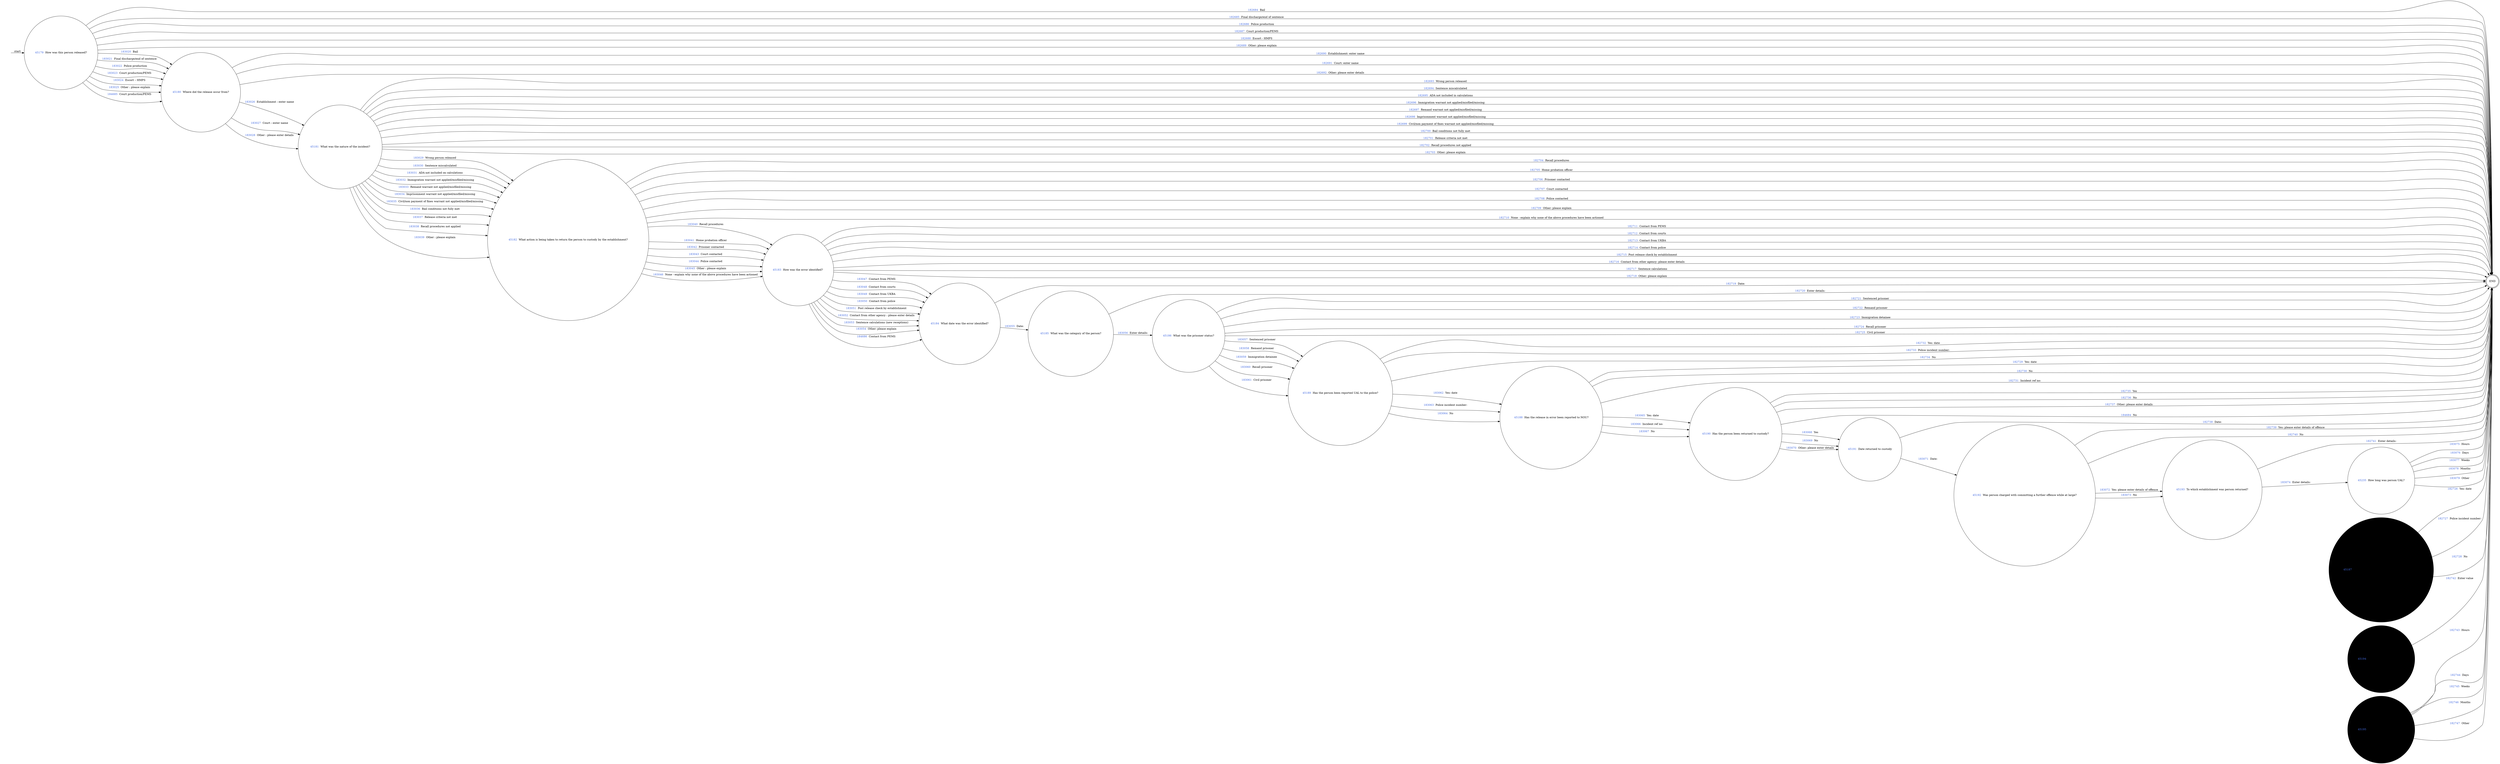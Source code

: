 digraph RELEASED_IN_ERROR {
  rankdir=LR;
  node [shape = circle];
  START_NODE [label="", shape=none];
  START_NODE -> 45179 [label = "start"];
  END_NODE [label="END", shape="doublecircle"];
  45179 [label = < <FONT COLOR="royalblue">45179 </FONT> How was this person released? >];
  45179 -> END_NODE [label = < <FONT COLOR="royalblue">182684 </FONT> Bail >, style="filled", color="#DDD"];
  45179 -> END_NODE [label = < <FONT COLOR="royalblue">182685 </FONT> Final discharge/end of sentence >, style="filled", color="#DDD"];
  45179 -> END_NODE [label = < <FONT COLOR="royalblue">182686 </FONT> Police production >, style="filled", color="#DDD"];
  45179 -> END_NODE [label = < <FONT COLOR="royalblue">182687 </FONT> Court production/PEMS >, style="filled", color="#DDD"];
  45179 -> END_NODE [label = < <FONT COLOR="royalblue">182688 </FONT> Escort - HMPS >, style="filled", color="#DDD"];
  45179 -> END_NODE [label = < <FONT COLOR="royalblue">182689 </FONT> Other: please explain >, style="filled", color="#DDD"];
  45179 -> 45180 [label = < <FONT COLOR="royalblue">183020 </FONT> Bail >];
  45179 -> 45180 [label = < <FONT COLOR="royalblue">183021 </FONT> Final discharge/end of sentence >];
  45179 -> 45180 [label = < <FONT COLOR="royalblue">183022 </FONT> Police production >];
  45179 -> 45180 [label = < <FONT COLOR="royalblue">183023 </FONT> Court production/PEMS >, style="filled", color="#DDD"];
  45179 -> 45180 [label = < <FONT COLOR="royalblue">183024 </FONT> Escort – HMPS >];
  45179 -> 45180 [label = < <FONT COLOR="royalblue">183025 </FONT> Other : please explain >];
  45179 -> 45180 [label = < <FONT COLOR="royalblue">184685 </FONT> Court production/PEMS >];
  45180 [label = < <FONT COLOR="royalblue">45180 </FONT> Where did the release occur from? >];
  45180 -> END_NODE [label = < <FONT COLOR="royalblue">182690 </FONT> Establishment: enter name >, style="filled", color="#DDD"];
  45180 -> END_NODE [label = < <FONT COLOR="royalblue">182691 </FONT> Court: enter name >, style="filled", color="#DDD"];
  45180 -> END_NODE [label = < <FONT COLOR="royalblue">182692 </FONT> Other: please enter details >, style="filled", color="#DDD"];
  45180 -> 45181 [label = < <FONT COLOR="royalblue">183026 </FONT> Establishment : enter name >];
  45180 -> 45181 [label = < <FONT COLOR="royalblue">183027 </FONT> Court : enter name >];
  45180 -> 45181 [label = < <FONT COLOR="royalblue">183028 </FONT> Other : please enter details >];
  45181 [label = < <FONT COLOR="royalblue">45181 </FONT> What was the nature of the incident? >];
  45181 -> END_NODE [label = < <FONT COLOR="royalblue">182693 </FONT> Wrong person released >, style="filled", color="#DDD"];
  45181 -> END_NODE [label = < <FONT COLOR="royalblue">182694 </FONT> Sentence miscalculated >, style="filled", color="#DDD"];
  45181 -> END_NODE [label = < <FONT COLOR="royalblue">182695 </FONT> ADA not included in calculations >, style="filled", color="#DDD"];
  45181 -> END_NODE [label = < <FONT COLOR="royalblue">182696 </FONT> Immigration warrant not applied/misfiled/missing >, style="filled", color="#DDD"];
  45181 -> END_NODE [label = < <FONT COLOR="royalblue">182697 </FONT> Remand warrant not applied/misfiled/missing >, style="filled", color="#DDD"];
  45181 -> END_NODE [label = < <FONT COLOR="royalblue">182698 </FONT> Imprisonment warrant not applied/misfiled/missing >, style="filled", color="#DDD"];
  45181 -> END_NODE [label = < <FONT COLOR="royalblue">182699 </FONT> Civil/non payment of fines warrant not applied/misfiled/missing >, style="filled", color="#DDD"];
  45181 -> END_NODE [label = < <FONT COLOR="royalblue">182700 </FONT> Bail conditions not fully met >, style="filled", color="#DDD"];
  45181 -> END_NODE [label = < <FONT COLOR="royalblue">182701 </FONT> Release criteria not met >, style="filled", color="#DDD"];
  45181 -> END_NODE [label = < <FONT COLOR="royalblue">182702 </FONT> Recall procedures not applied >, style="filled", color="#DDD"];
  45181 -> END_NODE [label = < <FONT COLOR="royalblue">182703 </FONT> Other: please explain >, style="filled", color="#DDD"];
  45181 -> 45182 [label = < <FONT COLOR="royalblue">183029 </FONT> Wrong person released >];
  45181 -> 45182 [label = < <FONT COLOR="royalblue">183030 </FONT> Sentence miscalculated >];
  45181 -> 45182 [label = < <FONT COLOR="royalblue">183031 </FONT> ADA not included on calculations >];
  45181 -> 45182 [label = < <FONT COLOR="royalblue">183032 </FONT> Immigration warrant not applied/misfiled/missing >];
  45181 -> 45182 [label = < <FONT COLOR="royalblue">183033 </FONT> Remand warrant not applied/misfiled/missing >];
  45181 -> 45182 [label = < <FONT COLOR="royalblue">183034 </FONT> Imprisonment warrant not applied/misfiled/missing >];
  45181 -> 45182 [label = < <FONT COLOR="royalblue">183035 </FONT> Civil/non payment of fines warrant not applied/misfiled/missing >];
  45181 -> 45182 [label = < <FONT COLOR="royalblue">183036 </FONT> Bail conditions not fully met >];
  45181 -> 45182 [label = < <FONT COLOR="royalblue">183037 </FONT> Release criteria not met >];
  45181 -> 45182 [label = < <FONT COLOR="royalblue">183038 </FONT> Recall procedures not applied >];
  45181 -> 45182 [label = < <FONT COLOR="royalblue">183039 </FONT> Other : please explain >];
  45182 [label = < <FONT COLOR="royalblue">45182 </FONT> What action is being taken to return the person to custody by the establishment? >];
  45182 -> END_NODE [label = < <FONT COLOR="royalblue">182704 </FONT> Recall procedures >, style="filled", color="#DDD"];
  45182 -> END_NODE [label = < <FONT COLOR="royalblue">182705 </FONT> Home probation officer >, style="filled", color="#DDD"];
  45182 -> END_NODE [label = < <FONT COLOR="royalblue">182706 </FONT> Prisoner contacted >, style="filled", color="#DDD"];
  45182 -> END_NODE [label = < <FONT COLOR="royalblue">182707 </FONT> Court contacted >, style="filled", color="#DDD"];
  45182 -> END_NODE [label = < <FONT COLOR="royalblue">182708 </FONT> Police contacted >, style="filled", color="#DDD"];
  45182 -> END_NODE [label = < <FONT COLOR="royalblue">182709 </FONT> Other: please explain >, style="filled", color="#DDD"];
  45182 -> END_NODE [label = < <FONT COLOR="royalblue">182710 </FONT> None - explain why none of the above procedures have been actioned >, style="filled", color="#DDD"];
  45182 -> 45183 [label = < <FONT COLOR="royalblue">183040 </FONT> Recall procedures >];
  45182 -> 45183 [label = < <FONT COLOR="royalblue">183041 </FONT> Home probation officer >];
  45182 -> 45183 [label = < <FONT COLOR="royalblue">183042 </FONT> Prisoner contacted >];
  45182 -> 45183 [label = < <FONT COLOR="royalblue">183043 </FONT> Court contacted >];
  45182 -> 45183 [label = < <FONT COLOR="royalblue">183044 </FONT> Police contacted >];
  45182 -> 45183 [label = < <FONT COLOR="royalblue">183045 </FONT> Other : please explain >];
  45182 -> 45183 [label = < <FONT COLOR="royalblue">183046 </FONT> None - explain why none of the above procedures have been actioned >];
  45183 [label = < <FONT COLOR="royalblue">45183 </FONT> How was the error identified? >];
  45183 -> END_NODE [label = < <FONT COLOR="royalblue">182711 </FONT> Contact from PEMS >, style="filled", color="#DDD"];
  45183 -> END_NODE [label = < <FONT COLOR="royalblue">182712 </FONT> Contact from courts >, style="filled", color="#DDD"];
  45183 -> END_NODE [label = < <FONT COLOR="royalblue">182713 </FONT> Contact from UKBA >, style="filled", color="#DDD"];
  45183 -> END_NODE [label = < <FONT COLOR="royalblue">182714 </FONT> Contact from police >, style="filled", color="#DDD"];
  45183 -> END_NODE [label = < <FONT COLOR="royalblue">182715 </FONT> Post release check by establishment >, style="filled", color="#DDD"];
  45183 -> END_NODE [label = < <FONT COLOR="royalblue">182716 </FONT> Contact from other agency: please enter details >, style="filled", color="#DDD"];
  45183 -> END_NODE [label = < <FONT COLOR="royalblue">182717 </FONT> Sentence calculations >, style="filled", color="#DDD"];
  45183 -> END_NODE [label = < <FONT COLOR="royalblue">182718 </FONT> Other: please explain >, style="filled", color="#DDD"];
  45183 -> 45184 [label = < <FONT COLOR="royalblue">183047 </FONT> Contact from PEMS >, style="filled", color="#DDD"];
  45183 -> 45184 [label = < <FONT COLOR="royalblue">183048 </FONT> Contact from courts >];
  45183 -> 45184 [label = < <FONT COLOR="royalblue">183049 </FONT> Contact from UKBA >];
  45183 -> 45184 [label = < <FONT COLOR="royalblue">183050 </FONT> Contact from police >];
  45183 -> 45184 [label = < <FONT COLOR="royalblue">183051 </FONT> Post release check by establishment >];
  45183 -> 45184 [label = < <FONT COLOR="royalblue">183052 </FONT> Contact from other agency : please enter details >];
  45183 -> 45184 [label = < <FONT COLOR="royalblue">183053 </FONT> Sentence calculations (new receptions) >];
  45183 -> 45184 [label = < <FONT COLOR="royalblue">183054 </FONT> Other: please explain >];
  45183 -> 45184 [label = < <FONT COLOR="royalblue">184686 </FONT> Contact from PEMS >];
  45184 [label = < <FONT COLOR="royalblue">45184 </FONT> What date was the error identified? >];
  45184 -> END_NODE [label = < <FONT COLOR="royalblue">182719 </FONT> Date: >, style="filled", color="#DDD"];
  45184 -> 45185 [label = < <FONT COLOR="royalblue">183055 </FONT> Date: >];
  45185 [label = < <FONT COLOR="royalblue">45185 </FONT> What was the category of the person? >];
  45185 -> END_NODE [label = < <FONT COLOR="royalblue">182720 </FONT> Enter details: >, style="filled", color="#DDD"];
  45185 -> 45186 [label = < <FONT COLOR="royalblue">183056 </FONT> Enter details: >];
  45186 [label = < <FONT COLOR="royalblue">45186 </FONT> What was the prisoner status? >];
  45186 -> END_NODE [label = < <FONT COLOR="royalblue">182721 </FONT> Sentenced prisoner >, style="filled", color="#DDD"];
  45186 -> END_NODE [label = < <FONT COLOR="royalblue">182722 </FONT> Remand prisoner >, style="filled", color="#DDD"];
  45186 -> END_NODE [label = < <FONT COLOR="royalblue">182723 </FONT> Immigration detainee >, style="filled", color="#DDD"];
  45186 -> END_NODE [label = < <FONT COLOR="royalblue">182724 </FONT> Recall prisoner >, style="filled", color="#DDD"];
  45186 -> END_NODE [label = < <FONT COLOR="royalblue">182725 </FONT> Civil prisoner >, style="filled", color="#DDD"];
  45186 -> 45189 [label = < <FONT COLOR="royalblue">183057 </FONT> Sentenced prisoner >];
  45186 -> 45189 [label = < <FONT COLOR="royalblue">183058 </FONT> Remand prisoner >];
  45186 -> 45189 [label = < <FONT COLOR="royalblue">183059 </FONT> Immigration detainee >];
  45186 -> 45189 [label = < <FONT COLOR="royalblue">183060 </FONT> Recall prisoner >];
  45186 -> 45189 [label = < <FONT COLOR="royalblue">183061 </FONT> Civil prisoner >];
  45187 [label = < <FONT COLOR="royalblue">45187 </FONT> Has the person been reported UAL to the police? >, style="filled", color="#DDD"];
  45187 -> END_NODE [label = < <FONT COLOR="royalblue">182726 </FONT> Yes: date >, style="filled", color="#DDD"];
  45187 -> END_NODE [label = < <FONT COLOR="royalblue">182727 </FONT> Police incident number: >, style="filled", color="#DDD"];
  45187 -> END_NODE [label = < <FONT COLOR="royalblue">182728 </FONT> No >, style="filled", color="#DDD"];
  45188 [label = < <FONT COLOR="royalblue">45188 </FONT> Has the release in error been reported to NOU? >];
  45188 -> END_NODE [label = < <FONT COLOR="royalblue">182729 </FONT> Yes: date >, style="filled", color="#DDD"];
  45188 -> END_NODE [label = < <FONT COLOR="royalblue">182730 </FONT> No >, style="filled", color="#DDD"];
  45188 -> END_NODE [label = < <FONT COLOR="royalblue">182731 </FONT> Incident ref no: >, style="filled", color="#DDD"];
  45188 -> 45190 [label = < <FONT COLOR="royalblue">183065 </FONT> Yes: date >];
  45188 -> 45190 [label = < <FONT COLOR="royalblue">183066 </FONT> Incident ref no: >];
  45188 -> 45190 [label = < <FONT COLOR="royalblue">183067 </FONT> No >];
  45189 [label = < <FONT COLOR="royalblue">45189 </FONT> Has the person been reported UAL to the police? >];
  45189 -> END_NODE [label = < <FONT COLOR="royalblue">182732 </FONT> Yes: date >, style="filled", color="#DDD"];
  45189 -> END_NODE [label = < <FONT COLOR="royalblue">182733 </FONT> Police incident number: >, style="filled", color="#DDD"];
  45189 -> END_NODE [label = < <FONT COLOR="royalblue">182734 </FONT> No >, style="filled", color="#DDD"];
  45189 -> 45188 [label = < <FONT COLOR="royalblue">183062 </FONT> Yes: date >];
  45189 -> 45188 [label = < <FONT COLOR="royalblue">183063 </FONT> Police incident number: >];
  45189 -> 45188 [label = < <FONT COLOR="royalblue">183064 </FONT> No >];
  45190 [label = < <FONT COLOR="royalblue">45190 </FONT> Has the person been returned to custody? >];
  45190 -> END_NODE [label = < <FONT COLOR="royalblue">182735 </FONT> Yes >, style="filled", color="#DDD"];
  45190 -> END_NODE [label = < <FONT COLOR="royalblue">182736 </FONT> No >, style="filled", color="#DDD"];
  45190 -> END_NODE [label = < <FONT COLOR="royalblue">182737 </FONT> Other: please enter details >, style="filled", color="#DDD"];
  45190 -> 45191 [label = < <FONT COLOR="royalblue">183068 </FONT> Yes >];
  45190 -> 45191 [label = < <FONT COLOR="royalblue">183069 </FONT> No >, style="filled", color="#DDD"];
  45190 -> 45191 [label = < <FONT COLOR="royalblue">183070 </FONT> Other: please enter details >];
  45190 -> END_NODE [label = < <FONT COLOR="royalblue">184684 </FONT> No >];
  45191 [label = < <FONT COLOR="royalblue">45191 </FONT> Date returned to custody >];
  45191 -> END_NODE [label = < <FONT COLOR="royalblue">182738 </FONT> Date: >, style="filled", color="#DDD"];
  45191 -> 45192 [label = < <FONT COLOR="royalblue">183071 </FONT> Date: >];
  45192 [label = < <FONT COLOR="royalblue">45192 </FONT> Was person charged with committing a further offence while at large? >];
  45192 -> END_NODE [label = < <FONT COLOR="royalblue">182739 </FONT> Yes: please enter details of offence >, style="filled", color="#DDD"];
  45192 -> END_NODE [label = < <FONT COLOR="royalblue">182740 </FONT> No >, style="filled", color="#DDD"];
  45192 -> 45193 [label = < <FONT COLOR="royalblue">183072 </FONT> Yes: please enter details of offence >];
  45192 -> 45193 [label = < <FONT COLOR="royalblue">183073 </FONT> No >];
  45193 [label = < <FONT COLOR="royalblue">45193 </FONT> To which establishment was person returned? >];
  45193 -> END_NODE [label = < <FONT COLOR="royalblue">182741 </FONT> Enter details: >, style="filled", color="#DDD"];
  45193 -> 45235 [label = < <FONT COLOR="royalblue">183074 </FONT> Enter details: >];
  45194 [label = < <FONT COLOR="royalblue">45194 </FONT> How long was person UAL? >, style="filled", color="#DDD"];
  45194 -> END_NODE [label = < <FONT COLOR="royalblue">182742 </FONT> Enter value >, style="filled", color="#DDD"];
  45195 [label = < <FONT COLOR="royalblue">45195 </FONT> How long was person UAL? >, style="filled", color="#DDD"];
  45195 -> END_NODE [label = < <FONT COLOR="royalblue">182743 </FONT> Hours >, style="filled", color="#DDD"];
  45195 -> END_NODE [label = < <FONT COLOR="royalblue">182744 </FONT> Days >, style="filled", color="#DDD"];
  45195 -> END_NODE [label = < <FONT COLOR="royalblue">182745 </FONT> Weeks >, style="filled", color="#DDD"];
  45195 -> END_NODE [label = < <FONT COLOR="royalblue">182746 </FONT> Months >, style="filled", color="#DDD"];
  45195 -> END_NODE [label = < <FONT COLOR="royalblue">182747 </FONT> Other >, style="filled", color="#DDD"];
  45235 [label = < <FONT COLOR="royalblue">45235 </FONT> How long was person UAL? >];
  45235 -> END_NODE [label = < <FONT COLOR="royalblue">183075 </FONT> Hours >];
  45235 -> END_NODE [label = < <FONT COLOR="royalblue">183076 </FONT> Days >];
  45235 -> END_NODE [label = < <FONT COLOR="royalblue">183077 </FONT> Weeks >];
  45235 -> END_NODE [label = < <FONT COLOR="royalblue">183078 </FONT> Months >];
  45235 -> END_NODE [label = < <FONT COLOR="royalblue">183079 </FONT> Other >];
}
